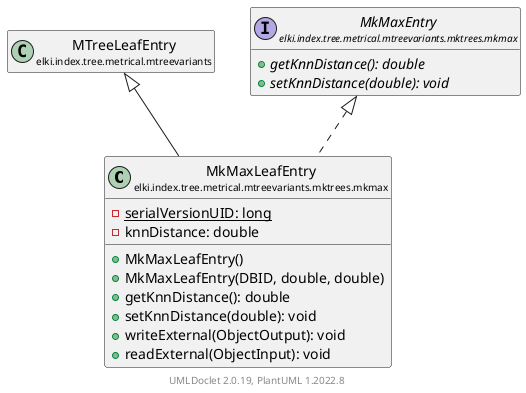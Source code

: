 @startuml
    remove .*\.(Instance|Par|Parameterizer|Factory)$
    set namespaceSeparator none
    hide empty fields
    hide empty methods

    class "<size:14>MkMaxLeafEntry\n<size:10>elki.index.tree.metrical.mtreevariants.mktrees.mkmax" as elki.index.tree.metrical.mtreevariants.mktrees.mkmax.MkMaxLeafEntry [[MkMaxLeafEntry.html]] {
        {static} -serialVersionUID: long
        -knnDistance: double
        +MkMaxLeafEntry()
        +MkMaxLeafEntry(DBID, double, double)
        +getKnnDistance(): double
        +setKnnDistance(double): void
        +writeExternal(ObjectOutput): void
        +readExternal(ObjectInput): void
    }

    class "<size:14>MTreeLeafEntry\n<size:10>elki.index.tree.metrical.mtreevariants" as elki.index.tree.metrical.mtreevariants.MTreeLeafEntry [[../../MTreeLeafEntry.html]]
    interface "<size:14>MkMaxEntry\n<size:10>elki.index.tree.metrical.mtreevariants.mktrees.mkmax" as elki.index.tree.metrical.mtreevariants.mktrees.mkmax.MkMaxEntry [[MkMaxEntry.html]] {
        {abstract} +getKnnDistance(): double
        {abstract} +setKnnDistance(double): void
    }

    elki.index.tree.metrical.mtreevariants.MTreeLeafEntry <|-- elki.index.tree.metrical.mtreevariants.mktrees.mkmax.MkMaxLeafEntry
    elki.index.tree.metrical.mtreevariants.mktrees.mkmax.MkMaxEntry <|.. elki.index.tree.metrical.mtreevariants.mktrees.mkmax.MkMaxLeafEntry

    center footer UMLDoclet 2.0.19, PlantUML 1.2022.8
@enduml
